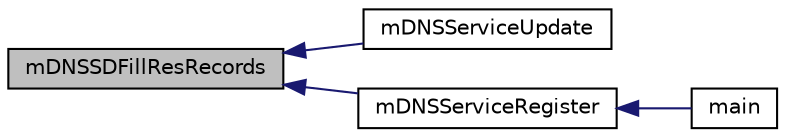 digraph "mDNSSDFillResRecords"
{
  edge [fontname="Helvetica",fontsize="10",labelfontname="Helvetica",labelfontsize="10"];
  node [fontname="Helvetica",fontsize="10",shape=record];
  rankdir="LR";
  Node1 [label="mDNSSDFillResRecords",height=0.2,width=0.4,color="black", fillcolor="grey75", style="filled", fontcolor="black"];
  Node1 -> Node2 [dir="back",color="midnightblue",fontsize="10",style="solid",fontname="Helvetica"];
  Node2 [label="mDNSServiceUpdate",height=0.2,width=0.4,color="black", fillcolor="white", style="filled",URL="$_zeroconf_multicast_d_n_s_8c.html#a966ef56bb5b560e219237ab1a72da199"];
  Node1 -> Node3 [dir="back",color="midnightblue",fontsize="10",style="solid",fontname="Helvetica"];
  Node3 [label="mDNSServiceRegister",height=0.2,width=0.4,color="black", fillcolor="white", style="filled",URL="$_zeroconf_multicast_d_n_s_8c.html#ac1b42c70d1648a5e0d5103dcc0ec2567"];
  Node3 -> Node4 [dir="back",color="midnightblue",fontsize="10",style="solid",fontname="Helvetica"];
  Node4 [label="main",height=0.2,width=0.4,color="black", fillcolor="white", style="filled",URL="$_main_demo_8c.html#a6288eba0f8e8ad3ab1544ad731eb7667"];
}
